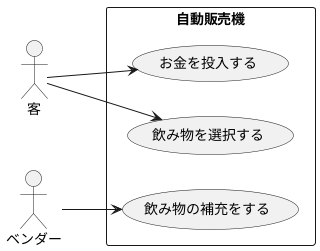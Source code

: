 @startuml 自動販売機
left to right direction
actor 客 as k
actor ベンダー as b
rectangle 自動販売機 {
    usecase お金を投入する as t
    usecase 飲み物を選択する as n
    usecase 飲み物の補充をする as h
}

k --> t
k --> n
b --> h
@enduml